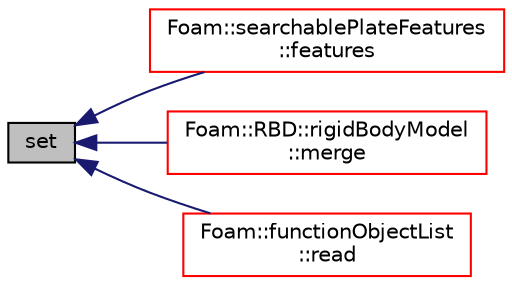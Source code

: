 digraph "set"
{
  bgcolor="transparent";
  edge [fontname="Helvetica",fontsize="10",labelfontname="Helvetica",labelfontsize="10"];
  node [fontname="Helvetica",fontsize="10",shape=record];
  rankdir="LR";
  Node1 [label="set",height=0.2,width=0.4,color="black", fillcolor="grey75", style="filled", fontcolor="black"];
  Node1 -> Node2 [dir="back",color="midnightblue",fontsize="10",style="solid",fontname="Helvetica"];
  Node2 [label="Foam::searchablePlateFeatures\l::features",height=0.2,width=0.4,color="red",URL="$a02329.html#a55de90ec15dbc01a8dd70937784836e1",tooltip="Return an extendedFeatureEdgeMesh containing the features. "];
  Node1 -> Node3 [dir="back",color="midnightblue",fontsize="10",style="solid",fontname="Helvetica"];
  Node3 [label="Foam::RBD::rigidBodyModel\l::merge",height=0.2,width=0.4,color="red",URL="$a02262.html#a69de372947f78e2cb174fb5393c4d7e7",tooltip="Merge the given body with transform X into the parent with ID. "];
  Node1 -> Node4 [dir="back",color="midnightblue",fontsize="10",style="solid",fontname="Helvetica"];
  Node4 [label="Foam::functionObjectList\l::read",height=0.2,width=0.4,color="red",URL="$a00878.html#af816873151ddb0126e98bb2f914d8ed5",tooltip="Read and set the function objects if their data have changed. "];
}
